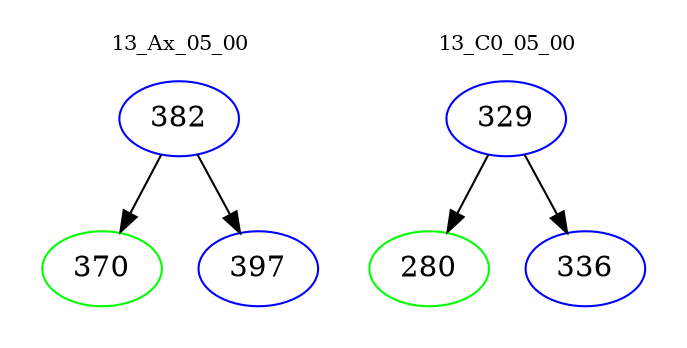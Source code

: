 digraph{
subgraph cluster_0 {
color = white
label = "13_Ax_05_00";
fontsize=10;
T0_382 [label="382", color="blue"]
T0_382 -> T0_370 [color="black"]
T0_370 [label="370", color="green"]
T0_382 -> T0_397 [color="black"]
T0_397 [label="397", color="blue"]
}
subgraph cluster_1 {
color = white
label = "13_C0_05_00";
fontsize=10;
T1_329 [label="329", color="blue"]
T1_329 -> T1_280 [color="black"]
T1_280 [label="280", color="green"]
T1_329 -> T1_336 [color="black"]
T1_336 [label="336", color="blue"]
}
}
